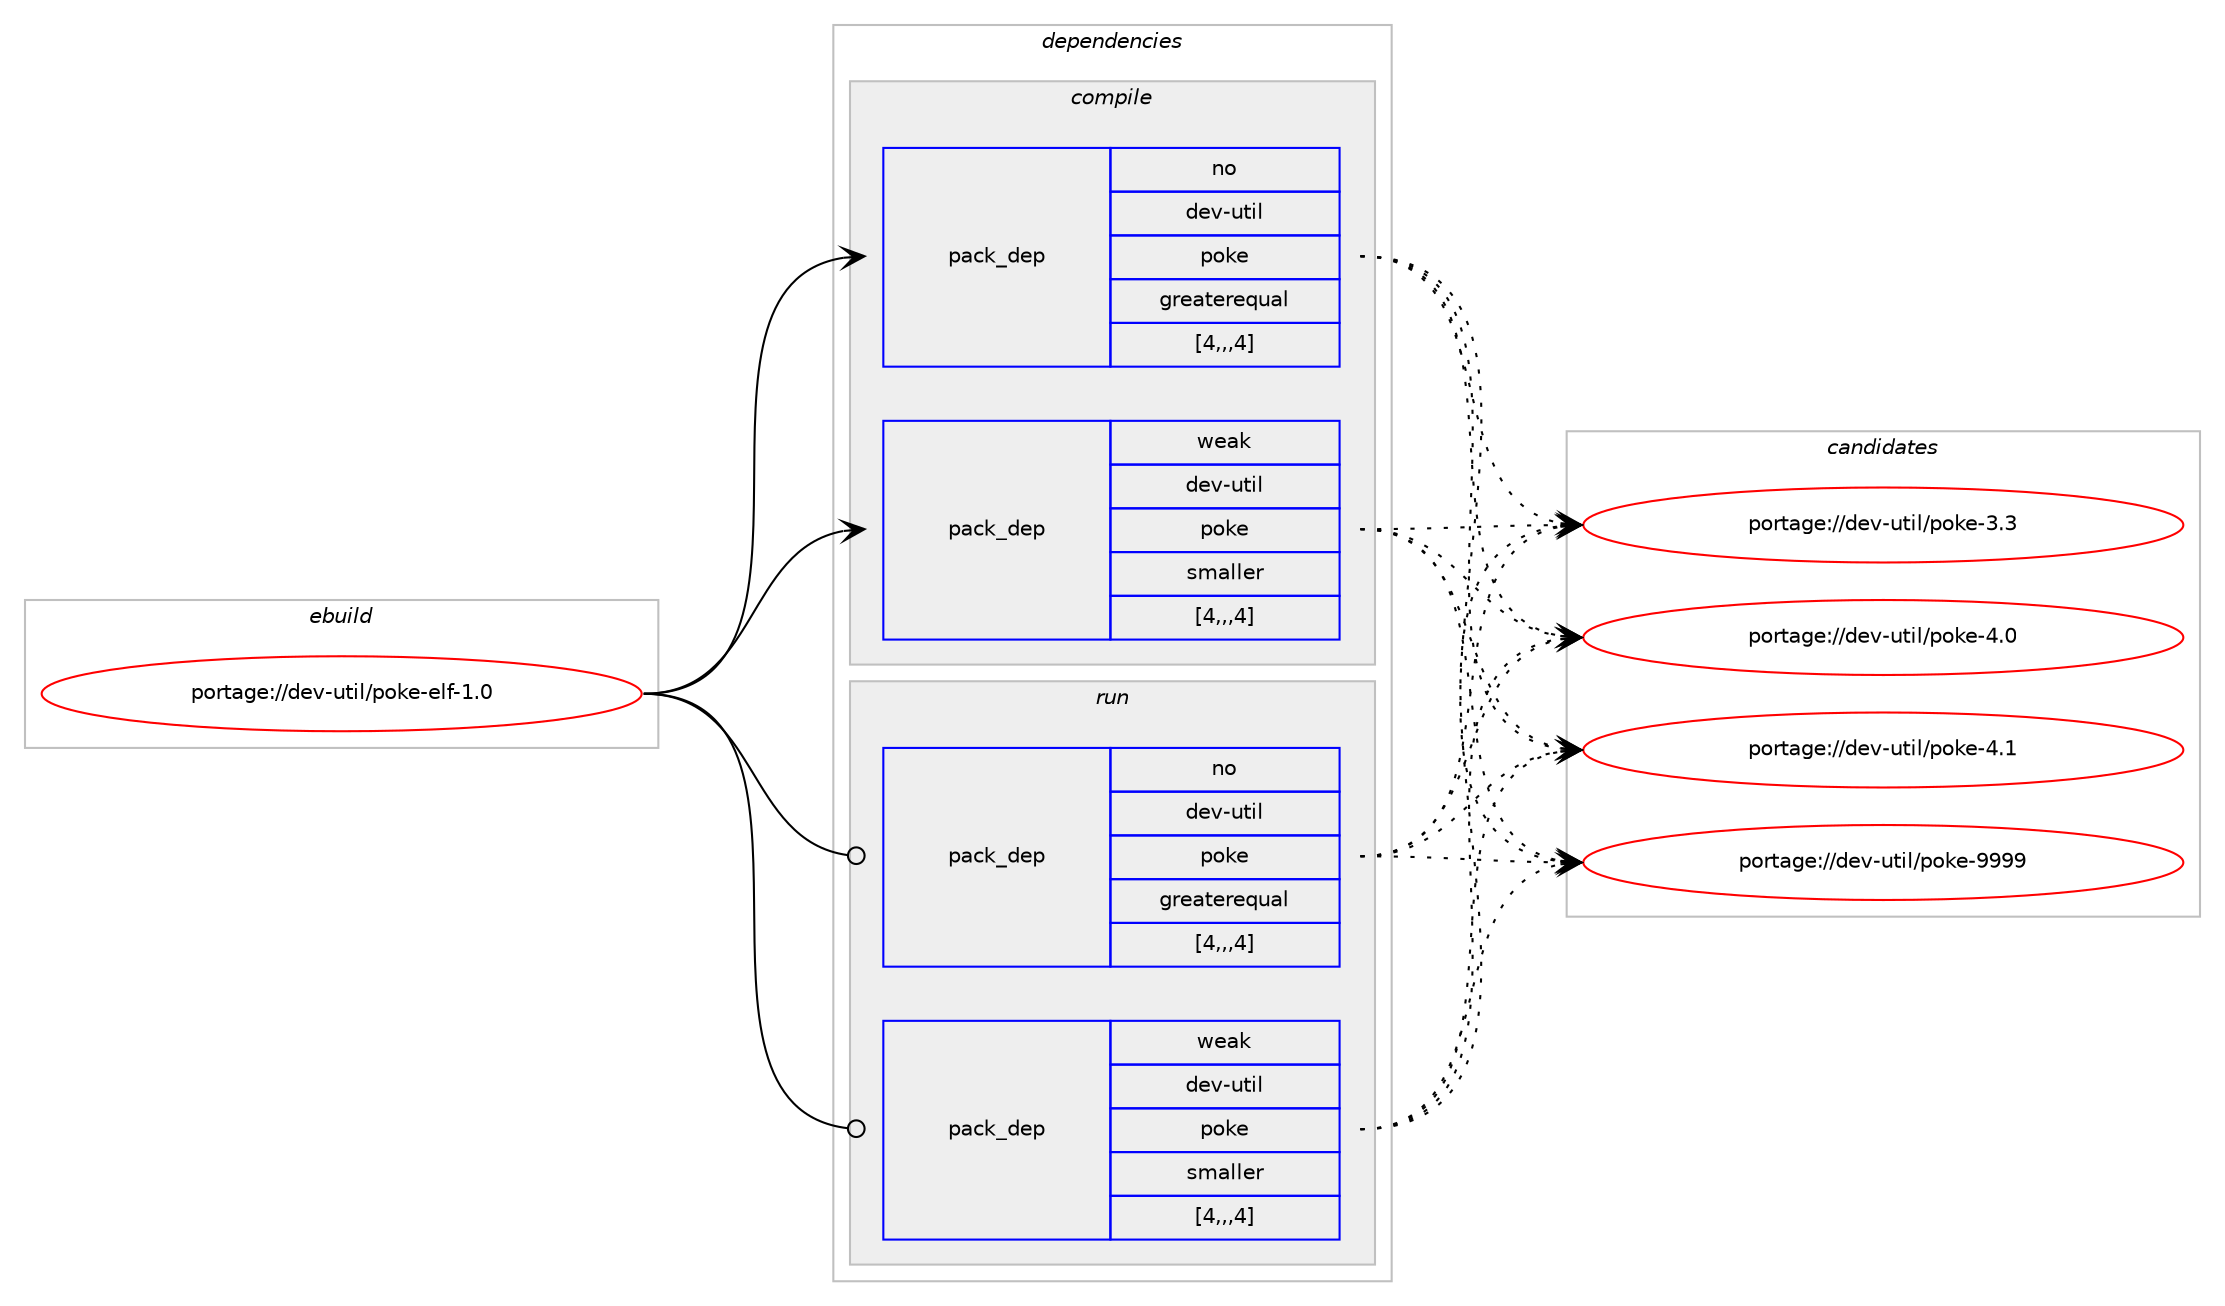 digraph prolog {

# *************
# Graph options
# *************

newrank=true;
concentrate=true;
compound=true;
graph [rankdir=LR,fontname=Helvetica,fontsize=10,ranksep=1.5];#, ranksep=2.5, nodesep=0.2];
edge  [arrowhead=vee];
node  [fontname=Helvetica,fontsize=10];

# **********
# The ebuild
# **********

subgraph cluster_leftcol {
color=gray;
rank=same;
label=<<i>ebuild</i>>;
id [label="portage://dev-util/poke-elf-1.0", color=red, width=4, href="../dev-util/poke-elf-1.0.svg"];
}

# ****************
# The dependencies
# ****************

subgraph cluster_midcol {
color=gray;
label=<<i>dependencies</i>>;
subgraph cluster_compile {
fillcolor="#eeeeee";
style=filled;
label=<<i>compile</i>>;
subgraph pack152591 {
dependency214133 [label=<<TABLE BORDER="0" CELLBORDER="1" CELLSPACING="0" CELLPADDING="4" WIDTH="220"><TR><TD ROWSPAN="6" CELLPADDING="30">pack_dep</TD></TR><TR><TD WIDTH="110">no</TD></TR><TR><TD>dev-util</TD></TR><TR><TD>poke</TD></TR><TR><TD>greaterequal</TD></TR><TR><TD>[4,,,4]</TD></TR></TABLE>>, shape=none, color=blue];
}
id:e -> dependency214133:w [weight=20,style="solid",arrowhead="vee"];
subgraph pack152592 {
dependency214134 [label=<<TABLE BORDER="0" CELLBORDER="1" CELLSPACING="0" CELLPADDING="4" WIDTH="220"><TR><TD ROWSPAN="6" CELLPADDING="30">pack_dep</TD></TR><TR><TD WIDTH="110">weak</TD></TR><TR><TD>dev-util</TD></TR><TR><TD>poke</TD></TR><TR><TD>smaller</TD></TR><TR><TD>[4,,,4]</TD></TR></TABLE>>, shape=none, color=blue];
}
id:e -> dependency214134:w [weight=20,style="solid",arrowhead="vee"];
}
subgraph cluster_compileandrun {
fillcolor="#eeeeee";
style=filled;
label=<<i>compile and run</i>>;
}
subgraph cluster_run {
fillcolor="#eeeeee";
style=filled;
label=<<i>run</i>>;
subgraph pack152593 {
dependency214135 [label=<<TABLE BORDER="0" CELLBORDER="1" CELLSPACING="0" CELLPADDING="4" WIDTH="220"><TR><TD ROWSPAN="6" CELLPADDING="30">pack_dep</TD></TR><TR><TD WIDTH="110">no</TD></TR><TR><TD>dev-util</TD></TR><TR><TD>poke</TD></TR><TR><TD>greaterequal</TD></TR><TR><TD>[4,,,4]</TD></TR></TABLE>>, shape=none, color=blue];
}
id:e -> dependency214135:w [weight=20,style="solid",arrowhead="odot"];
subgraph pack152594 {
dependency214136 [label=<<TABLE BORDER="0" CELLBORDER="1" CELLSPACING="0" CELLPADDING="4" WIDTH="220"><TR><TD ROWSPAN="6" CELLPADDING="30">pack_dep</TD></TR><TR><TD WIDTH="110">weak</TD></TR><TR><TD>dev-util</TD></TR><TR><TD>poke</TD></TR><TR><TD>smaller</TD></TR><TR><TD>[4,,,4]</TD></TR></TABLE>>, shape=none, color=blue];
}
id:e -> dependency214136:w [weight=20,style="solid",arrowhead="odot"];
}
}

# **************
# The candidates
# **************

subgraph cluster_choices {
rank=same;
color=gray;
label=<<i>candidates</i>>;

subgraph choice152591 {
color=black;
nodesep=1;
choice100101118451171161051084711211110710145514651 [label="portage://dev-util/poke-3.3", color=red, width=4,href="../dev-util/poke-3.3.svg"];
choice100101118451171161051084711211110710145524648 [label="portage://dev-util/poke-4.0", color=red, width=4,href="../dev-util/poke-4.0.svg"];
choice100101118451171161051084711211110710145524649 [label="portage://dev-util/poke-4.1", color=red, width=4,href="../dev-util/poke-4.1.svg"];
choice10010111845117116105108471121111071014557575757 [label="portage://dev-util/poke-9999", color=red, width=4,href="../dev-util/poke-9999.svg"];
dependency214133:e -> choice100101118451171161051084711211110710145514651:w [style=dotted,weight="100"];
dependency214133:e -> choice100101118451171161051084711211110710145524648:w [style=dotted,weight="100"];
dependency214133:e -> choice100101118451171161051084711211110710145524649:w [style=dotted,weight="100"];
dependency214133:e -> choice10010111845117116105108471121111071014557575757:w [style=dotted,weight="100"];
}
subgraph choice152592 {
color=black;
nodesep=1;
choice100101118451171161051084711211110710145514651 [label="portage://dev-util/poke-3.3", color=red, width=4,href="../dev-util/poke-3.3.svg"];
choice100101118451171161051084711211110710145524648 [label="portage://dev-util/poke-4.0", color=red, width=4,href="../dev-util/poke-4.0.svg"];
choice100101118451171161051084711211110710145524649 [label="portage://dev-util/poke-4.1", color=red, width=4,href="../dev-util/poke-4.1.svg"];
choice10010111845117116105108471121111071014557575757 [label="portage://dev-util/poke-9999", color=red, width=4,href="../dev-util/poke-9999.svg"];
dependency214134:e -> choice100101118451171161051084711211110710145514651:w [style=dotted,weight="100"];
dependency214134:e -> choice100101118451171161051084711211110710145524648:w [style=dotted,weight="100"];
dependency214134:e -> choice100101118451171161051084711211110710145524649:w [style=dotted,weight="100"];
dependency214134:e -> choice10010111845117116105108471121111071014557575757:w [style=dotted,weight="100"];
}
subgraph choice152593 {
color=black;
nodesep=1;
choice100101118451171161051084711211110710145514651 [label="portage://dev-util/poke-3.3", color=red, width=4,href="../dev-util/poke-3.3.svg"];
choice100101118451171161051084711211110710145524648 [label="portage://dev-util/poke-4.0", color=red, width=4,href="../dev-util/poke-4.0.svg"];
choice100101118451171161051084711211110710145524649 [label="portage://dev-util/poke-4.1", color=red, width=4,href="../dev-util/poke-4.1.svg"];
choice10010111845117116105108471121111071014557575757 [label="portage://dev-util/poke-9999", color=red, width=4,href="../dev-util/poke-9999.svg"];
dependency214135:e -> choice100101118451171161051084711211110710145514651:w [style=dotted,weight="100"];
dependency214135:e -> choice100101118451171161051084711211110710145524648:w [style=dotted,weight="100"];
dependency214135:e -> choice100101118451171161051084711211110710145524649:w [style=dotted,weight="100"];
dependency214135:e -> choice10010111845117116105108471121111071014557575757:w [style=dotted,weight="100"];
}
subgraph choice152594 {
color=black;
nodesep=1;
choice100101118451171161051084711211110710145514651 [label="portage://dev-util/poke-3.3", color=red, width=4,href="../dev-util/poke-3.3.svg"];
choice100101118451171161051084711211110710145524648 [label="portage://dev-util/poke-4.0", color=red, width=4,href="../dev-util/poke-4.0.svg"];
choice100101118451171161051084711211110710145524649 [label="portage://dev-util/poke-4.1", color=red, width=4,href="../dev-util/poke-4.1.svg"];
choice10010111845117116105108471121111071014557575757 [label="portage://dev-util/poke-9999", color=red, width=4,href="../dev-util/poke-9999.svg"];
dependency214136:e -> choice100101118451171161051084711211110710145514651:w [style=dotted,weight="100"];
dependency214136:e -> choice100101118451171161051084711211110710145524648:w [style=dotted,weight="100"];
dependency214136:e -> choice100101118451171161051084711211110710145524649:w [style=dotted,weight="100"];
dependency214136:e -> choice10010111845117116105108471121111071014557575757:w [style=dotted,weight="100"];
}
}

}
